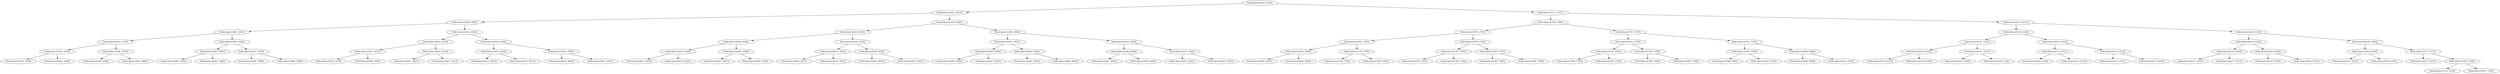 digraph G{
181861338 [label="Node{data=[2654, 2654]}"]
181861338 -> 668090594
668090594 [label="Node{data=[2622, 2622]}"]
668090594 -> 1946115080
1946115080 [label="Node{data=[1669, 1669]}"]
1946115080 -> 683955434
683955434 [label="Node{data=[1661, 1661]}"]
683955434 -> 368144899
368144899 [label="Node{data=[1657, 1657]}"]
368144899 -> 546436367
546436367 [label="Node{data=[1628, 1628]}"]
546436367 -> 688382473
688382473 [label="Node{data=[1509, 1509]}"]
546436367 -> 594444487
594444487 [label="Node{data=[1656, 1656]}"]
368144899 -> 1032949699
1032949699 [label="Node{data=[1659, 1659]}"]
1032949699 -> 310848755
310848755 [label="Node{data=[1658, 1658]}"]
1032949699 -> 75924224
75924224 [label="Node{data=[1660, 1660]}"]
683955434 -> 1404650479
1404650479 [label="Node{data=[1665, 1665]}"]
1404650479 -> 1650926028
1650926028 [label="Node{data=[1663, 1663]}"]
1650926028 -> 1227647431
1227647431 [label="Node{data=[1662, 1662]}"]
1650926028 -> 2030206305
2030206305 [label="Node{data=[1664, 1664]}"]
1404650479 -> 1623064469
1623064469 [label="Node{data=[1667, 1667]}"]
1623064469 -> 990890767
990890767 [label="Node{data=[1666, 1666]}"]
1623064469 -> 289931256
289931256 [label="Node{data=[1668, 1668]}"]
1946115080 -> 2068079044
2068079044 [label="Node{data=[2614, 2614]}"]
2068079044 -> 1946839150
1946839150 [label="Node{data=[2610, 2610]}"]
1946839150 -> 823693907
823693907 [label="Node{data=[2551, 2551]}"]
823693907 -> 529400759
529400759 [label="Node{data=[1670, 1670]}"]
823693907 -> 1193024451
1193024451 [label="Node{data=[2609, 2609]}"]
1946839150 -> 1626489430
1626489430 [label="Node{data=[2612, 2612]}"]
1626489430 -> 353230353
353230353 [label="Node{data=[2611, 2611]}"]
1626489430 -> 2054284476
2054284476 [label="Node{data=[2613, 2613]}"]
2068079044 -> 1561602610
1561602610 [label="Node{data=[2618, 2618]}"]
1561602610 -> 797319988
797319988 [label="Node{data=[2616, 2616]}"]
797319988 -> 1417715075
1417715075 [label="Node{data=[2615, 2615]}"]
797319988 -> 555861931
555861931 [label="Node{data=[2617, 2617]}"]
1561602610 -> 1561865223
1561865223 [label="Node{data=[2620, 2620]}"]
1561865223 -> 1125722899
1125722899 [label="Node{data=[2619, 2619]}"]
1561865223 -> 321243766
321243766 [label="Node{data=[2621, 2621]}"]
668090594 -> 1016482598
1016482598 [label="Node{data=[2638, 2638]}"]
1016482598 -> 552743079
552743079 [label="Node{data=[2630, 2630]}"]
552743079 -> 708433433
708433433 [label="Node{data=[2626, 2626]}"]
708433433 -> 393404242
393404242 [label="Node{data=[2624, 2624]}"]
393404242 -> 431188449
431188449 [label="Node{data=[2623, 2623]}"]
393404242 -> 687150456
687150456 [label="Node{data=[2625, 2625]}"]
708433433 -> 1285064545
1285064545 [label="Node{data=[2628, 2628]}"]
1285064545 -> 1301371375
1301371375 [label="Node{data=[2627, 2627]}"]
1285064545 -> 1341115869
1341115869 [label="Node{data=[2629, 2629]}"]
552743079 -> 1328635789
1328635789 [label="Node{data=[2634, 2634]}"]
1328635789 -> 1201306245
1201306245 [label="Node{data=[2632, 2632]}"]
1201306245 -> 200120
200120 [label="Node{data=[2631, 2631]}"]
1201306245 -> 825473344
825473344 [label="Node{data=[2633, 2633]}"]
1328635789 -> 1950041564
1950041564 [label="Node{data=[2636, 2636]}"]
1950041564 -> 1625376652
1625376652 [label="Node{data=[2635, 2635]}"]
1950041564 -> 2014832869
2014832869 [label="Node{data=[2637, 2637]}"]
1016482598 -> 1413658398
1413658398 [label="Node{data=[2646, 2646]}"]
1413658398 -> 2054753775
2054753775 [label="Node{data=[2642, 2642]}"]
2054753775 -> 281999371
281999371 [label="Node{data=[2640, 2640]}"]
281999371 -> 1473866295
1473866295 [label="Node{data=[2639, 2639]}"]
281999371 -> 375578005
375578005 [label="Node{data=[2641, 2641]}"]
2054753775 -> 617004227
617004227 [label="Node{data=[2644, 2644]}"]
617004227 -> 1135544048
1135544048 [label="Node{data=[2643, 2643]}"]
617004227 -> 1606108256
1606108256 [label="Node{data=[2645, 2645]}"]
1413658398 -> 1597355127
1597355127 [label="Node{data=[2650, 2650]}"]
1597355127 -> 1317288950
1317288950 [label="Node{data=[2648, 2648]}"]
1317288950 -> 1973894224
1973894224 [label="Node{data=[2647, 2647]}"]
1317288950 -> 1891299008
1891299008 [label="Node{data=[2649, 2649]}"]
1597355127 -> 48130732
48130732 [label="Node{data=[2652, 2652]}"]
48130732 -> 1835711114
1835711114 [label="Node{data=[2651, 2651]}"]
48130732 -> 560160459
560160459 [label="Node{data=[2653, 2653]}"]
181861338 -> 109603017
109603017 [label="Node{data=[4121, 4121]}"]
109603017 -> 2012412350
2012412350 [label="Node{data=[2789, 2789]}"]
2012412350 -> 1341432608
1341432608 [label="Node{data=[2781, 2781]}"]
1341432608 -> 1960454419
1960454419 [label="Node{data=[2760, 2760]}"]
1960454419 -> 835832161
835832161 [label="Node{data=[2656, 2656]}"]
835832161 -> 1359931884
1359931884 [label="Node{data=[2655, 2655]}"]
835832161 -> 998878542
998878542 [label="Node{data=[2696, 2696]}"]
1960454419 -> 515803549
515803549 [label="Node{data=[2779, 2779]}"]
515803549 -> 555467242
555467242 [label="Node{data=[2778, 2778]}"]
515803549 -> 125574572
125574572 [label="Node{data=[2780, 2780]}"]
1341432608 -> 1911108560
1911108560 [label="Node{data=[2785, 2785]}"]
1911108560 -> 460439057
460439057 [label="Node{data=[2783, 2783]}"]
460439057 -> 1679435780
1679435780 [label="Node{data=[2782, 2782]}"]
460439057 -> 65853526
65853526 [label="Node{data=[2784, 2784]}"]
1911108560 -> 992152648
992152648 [label="Node{data=[2787, 2787]}"]
992152648 -> 766819339
766819339 [label="Node{data=[2786, 2786]}"]
992152648 -> 417065905
417065905 [label="Node{data=[2788, 2788]}"]
2012412350 -> 2098245268
2098245268 [label="Node{data=[2797, 2797]}"]
2098245268 -> 1584577586
1584577586 [label="Node{data=[2793, 2793]}"]
1584577586 -> 1454249747
1454249747 [label="Node{data=[2791, 2791]}"]
1454249747 -> 300939284
300939284 [label="Node{data=[2790, 2790]}"]
1454249747 -> 1777565875
1777565875 [label="Node{data=[2792, 2792]}"]
1584577586 -> 573252243
573252243 [label="Node{data=[2795, 2795]}"]
573252243 -> 68923210
68923210 [label="Node{data=[2794, 2794]}"]
573252243 -> 1792723077
1792723077 [label="Node{data=[2796, 2796]}"]
2098245268 -> 525937525
525937525 [label="Node{data=[3792, 3792]}"]
525937525 -> 1688055223
1688055223 [label="Node{data=[3350, 3350]}"]
1688055223 -> 1034235793
1034235793 [label="Node{data=[2798, 2798]}"]
1688055223 -> 25642560
25642560 [label="Node{data=[3750, 3750]}"]
525937525 -> 1465108358
1465108358 [label="Node{data=[4069, 4069]}"]
1465108358 -> 1588213966
1588213966 [label="Node{data=[3839, 3839]}"]
1465108358 -> 1256676653
1256676653 [label="Node{data=[4120, 4120]}"]
109603017 -> 1902749559
1902749559 [label="Node{data=[4214, 4214]}"]
1902749559 -> 944714027
944714027 [label="Node{data=[4129, 4129]}"]
944714027 -> 934023844
934023844 [label="Node{data=[4125, 4125]}"]
934023844 -> 1204961097
1204961097 [label="Node{data=[4123, 4123]}"]
1204961097 -> 2075945691
2075945691 [label="Node{data=[4122, 4122]}"]
1204961097 -> 977001198
977001198 [label="Node{data=[4124, 4124]}"]
934023844 -> 1842726463
1842726463 [label="Node{data=[4127, 4127]}"]
1842726463 -> 1001100475
1001100475 [label="Node{data=[4126, 4126]}"]
1842726463 -> 593087399
593087399 [label="Node{data=[4128, 4128]}"]
944714027 -> 1204914568
1204914568 [label="Node{data=[4210, 4210]}"]
1204914568 -> 83254131
83254131 [label="Node{data=[4131, 4131]}"]
83254131 -> 1671366938
1671366938 [label="Node{data=[4130, 4130]}"]
83254131 -> 242672189
242672189 [label="Node{data=[4132, 4132]}"]
1204914568 -> 1159772082
1159772082 [label="Node{data=[4212, 4212]}"]
1159772082 -> 1933263270
1933263270 [label="Node{data=[4211, 4211]}"]
1159772082 -> 1761038594
1761038594 [label="Node{data=[4213, 4213]}"]
1902749559 -> 1361649963
1361649963 [label="Node{data=[4222, 4222]}"]
1361649963 -> 292852123
292852123 [label="Node{data=[4218, 4218]}"]
292852123 -> 946586722
946586722 [label="Node{data=[4216, 4216]}"]
946586722 -> 1783033132
1783033132 [label="Node{data=[4215, 4215]}"]
946586722 -> 1920903478
1920903478 [label="Node{data=[4217, 4217]}"]
292852123 -> 1202914987
1202914987 [label="Node{data=[4220, 4220]}"]
1202914987 -> 555582187
555582187 [label="Node{data=[4219, 4219]}"]
1202914987 -> 2096047209
2096047209 [label="Node{data=[4221, 4221]}"]
1361649963 -> 2078217691
2078217691 [label="Node{data=[4226, 4226]}"]
2078217691 -> 604426837
604426837 [label="Node{data=[4224, 4224]}"]
604426837 -> 1774261988
1774261988 [label="Node{data=[4223, 4223]}"]
604426837 -> 1820900313
1820900313 [label="Node{data=[4225, 4225]}"]
2078217691 -> 1878661726
1878661726 [label="Node{data=[7271, 7271]}"]
1878661726 -> 2113726862
2113726862 [label="Node{data=[4227, 4227]}"]
1878661726 -> 485205731
485205731 [label="Node{data=[7304, 7304]}"]
485205731 -> 890536148
890536148 [label="Node{data=[7274, 7274]}"]
485205731 -> 167990466
167990466 [label="Node{data=[7307, 7307]}"]
}